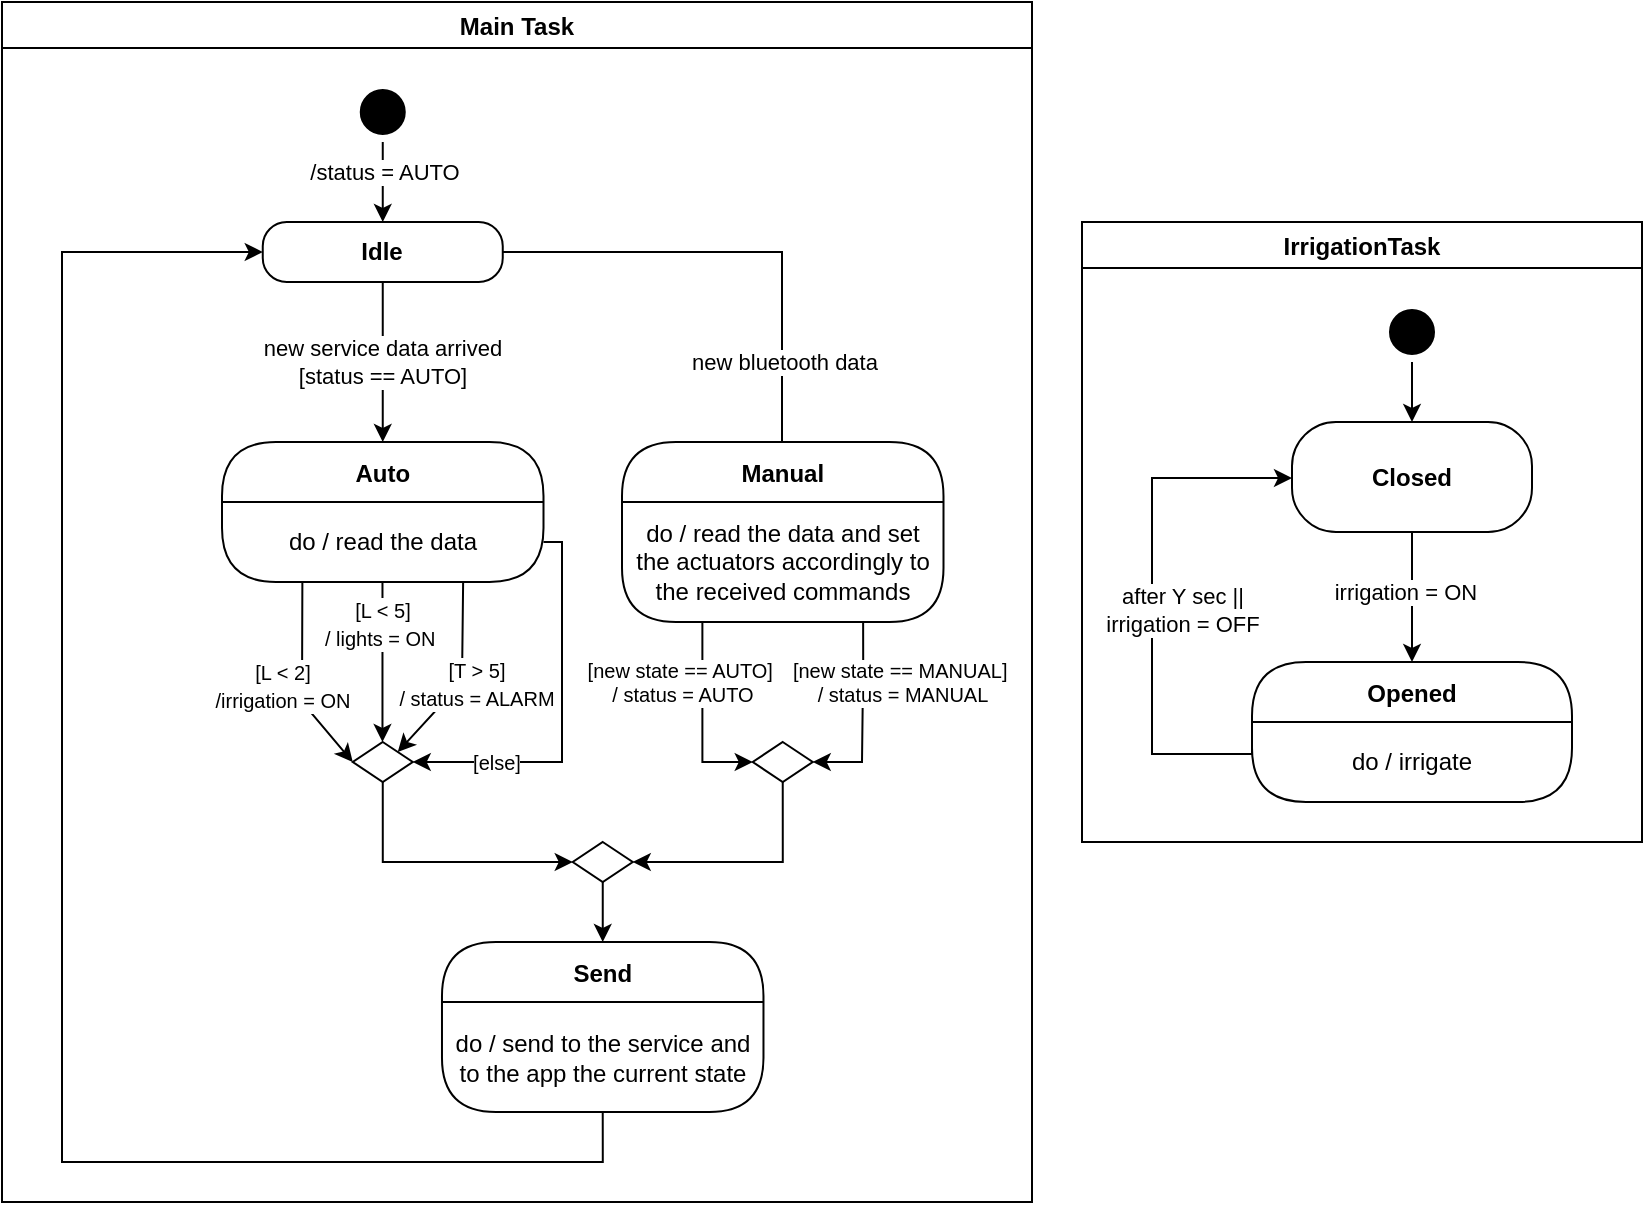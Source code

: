 <mxfile version="19.0.3" type="device" pages="3"><diagram name="overview" id="58cdce13-f638-feb5-8d6f-7d28b1aa9fa0"><mxGraphModel dx="1018" dy="687" grid="1" gridSize="10" guides="1" tooltips="1" connect="1" arrows="1" fold="1" page="1" pageScale="1" pageWidth="1100" pageHeight="850" background="none" math="0" shadow="0"><root><mxCell id="0"/><mxCell id="1" parent="0"/><mxCell id="rS2YGM4uDkxt2wn3iHMV-62" value="IrrigationTask" style="swimlane;strokeColor=#000000;" parent="1" vertex="1"><mxGeometry x="670" y="150" width="280" height="310" as="geometry"><mxRectangle x="675" y="55" width="130" height="23" as="alternateBounds"/></mxGeometry></mxCell><mxCell id="rS2YGM4uDkxt2wn3iHMV-254" value="" style="ellipse;html=1;shape=startState;fillColor=#000000;strokeColor=#000000;" parent="rS2YGM4uDkxt2wn3iHMV-62" vertex="1"><mxGeometry x="150" y="40" width="30" height="30" as="geometry"/></mxCell><mxCell id="rS2YGM4uDkxt2wn3iHMV-255" value="Opened" style="swimlane;fontStyle=1;align=center;verticalAlign=middle;childLayout=stackLayout;horizontal=1;startSize=30;horizontalStack=0;resizeParent=0;resizeLast=1;container=0;collapsible=0;rounded=1;arcSize=30;swimlaneFillColor=#FFFFFF;dropTarget=0;" parent="rS2YGM4uDkxt2wn3iHMV-62" vertex="1"><mxGeometry x="85" y="220" width="160" height="70" as="geometry"/></mxCell><mxCell id="rS2YGM4uDkxt2wn3iHMV-260" style="edgeStyle=orthogonalEdgeStyle;rounded=0;orthogonalLoop=1;jettySize=auto;html=1;exitX=0;exitY=0.25;exitDx=0;exitDy=0;entryX=0;entryY=0.5;entryDx=0;entryDy=0;fontColor=#000000;" parent="rS2YGM4uDkxt2wn3iHMV-62" source="rS2YGM4uDkxt2wn3iHMV-256" target="29bw1vhXrY92ZyAGiui7-1" edge="1"><mxGeometry relative="1" as="geometry"><mxPoint x="88.75" y="120" as="targetPoint"/><Array as="points"><mxPoint x="35" y="266"/><mxPoint x="35" y="128"/><mxPoint x="105" y="128"/></Array><mxPoint x="55" y="413.75" as="sourcePoint"/></mxGeometry></mxCell><mxCell id="Y_eZ2giOMkaZ1Eq21kal-66" value="after Y sec || &lt;br&gt;irrigation = OFF" style="edgeLabel;html=1;align=center;verticalAlign=middle;resizable=0;points=[];fontColor=#000000;" parent="rS2YGM4uDkxt2wn3iHMV-260" vertex="1" connectable="0"><mxGeometry x="-0.005" y="-2" relative="1" as="geometry"><mxPoint x="13" y="3" as="offset"/></mxGeometry></mxCell><mxCell id="rS2YGM4uDkxt2wn3iHMV-253" style="edgeStyle=orthogonalEdgeStyle;rounded=0;orthogonalLoop=1;jettySize=auto;html=1;exitX=0.5;exitY=1;exitDx=0;exitDy=0;entryX=0.5;entryY=0;entryDx=0;entryDy=0;" parent="rS2YGM4uDkxt2wn3iHMV-62" source="rS2YGM4uDkxt2wn3iHMV-254" target="29bw1vhXrY92ZyAGiui7-1" edge="1"><mxGeometry relative="1" as="geometry"><mxPoint x="183.75" y="90" as="targetPoint"/></mxGeometry></mxCell><mxCell id="rS2YGM4uDkxt2wn3iHMV-266" value="" style="edgeStyle=orthogonalEdgeStyle;rounded=0;orthogonalLoop=1;jettySize=auto;html=1;exitX=0.5;exitY=1;exitDx=0;exitDy=0;entryX=0.5;entryY=0;entryDx=0;entryDy=0;" parent="rS2YGM4uDkxt2wn3iHMV-62" source="29bw1vhXrY92ZyAGiui7-1" target="rS2YGM4uDkxt2wn3iHMV-255" edge="1"><mxGeometry relative="1" as="geometry"><mxPoint x="-491.25" y="185" as="targetPoint"/><mxPoint x="183.75" y="180" as="sourcePoint"/><mxPoint as="offset"/></mxGeometry></mxCell><mxCell id="kb-VooKLr83JlEBrIwd_-1" value="irrigation = ON&amp;nbsp;" style="edgeLabel;html=1;align=center;verticalAlign=middle;resizable=0;points=[];" parent="rS2YGM4uDkxt2wn3iHMV-266" vertex="1" connectable="0"><mxGeometry x="-0.086" y="-2" relative="1" as="geometry"><mxPoint as="offset"/></mxGeometry></mxCell><mxCell id="29bw1vhXrY92ZyAGiui7-1" value="Closed" style="rounded=1;whiteSpace=wrap;html=1;arcSize=40;fontStyle=1" parent="rS2YGM4uDkxt2wn3iHMV-62" vertex="1"><mxGeometry x="105" y="100" width="120" height="55" as="geometry"/></mxCell><mxCell id="rS2YGM4uDkxt2wn3iHMV-256" value="do / irrigate" style="text;html=1;align=center;verticalAlign=middle;spacingLeft=4;spacingRight=4;whiteSpace=wrap;overflow=hidden;rotatable=0;" parent="rS2YGM4uDkxt2wn3iHMV-62" vertex="1"><mxGeometry x="85" y="250" width="160" height="40" as="geometry"/></mxCell><mxCell id="rS2YGM4uDkxt2wn3iHMV-89" value="Main Task" style="swimlane;strokeColor=#000000;" parent="1" vertex="1"><mxGeometry x="130" y="40" width="515" height="600" as="geometry"><mxRectangle x="23" y="620" width="110" height="23" as="alternateBounds"/></mxGeometry></mxCell><mxCell id="rS2YGM4uDkxt2wn3iHMV-272" value="" style="ellipse;html=1;shape=startState;fillColor=#000000;strokeColor=#000000;" parent="rS2YGM4uDkxt2wn3iHMV-89" vertex="1"><mxGeometry x="175.38" y="40.0" width="30" height="30" as="geometry"/></mxCell><mxCell id="Y_eZ2giOMkaZ1Eq21kal-21" value="new service data arrived&lt;br&gt;[status == AUTO]" style="edgeStyle=orthogonalEdgeStyle;orthogonalLoop=1;jettySize=auto;html=1;exitX=0.5;exitY=1;exitDx=0;exitDy=0;entryX=0.5;entryY=0;entryDx=0;entryDy=0;fontColor=#000000;rounded=0;" parent="rS2YGM4uDkxt2wn3iHMV-89" source="rS2YGM4uDkxt2wn3iHMV-275" target="29bw1vhXrY92ZyAGiui7-3" edge="1"><mxGeometry relative="1" as="geometry"><mxPoint x="190.38" y="199.98" as="targetPoint"/></mxGeometry></mxCell><mxCell id="Y_eZ2giOMkaZ1Eq21kal-55" style="edgeStyle=orthogonalEdgeStyle;rounded=0;orthogonalLoop=1;jettySize=auto;html=1;exitX=1;exitY=0.5;exitDx=0;exitDy=0;entryX=0.5;entryY=0;entryDx=0;entryDy=0;fontColor=#000000;startArrow=none;startFill=0;" parent="rS2YGM4uDkxt2wn3iHMV-89" source="rS2YGM4uDkxt2wn3iHMV-275" target="Y_eZ2giOMkaZ1Eq21kal-52" edge="1"><mxGeometry relative="1" as="geometry"><Array as="points"><mxPoint x="390" y="125"/><mxPoint x="390" y="250"/></Array></mxGeometry></mxCell><mxCell id="bzwIUcVDBhVXiLa96ViZ-5" value="&lt;font style=&quot;font-size: 11px;&quot;&gt;new bluetooth data&lt;/font&gt;" style="edgeLabel;html=1;align=center;verticalAlign=middle;resizable=0;points=[];fontSize=10;fontColor=#000000;" parent="Y_eZ2giOMkaZ1Eq21kal-55" vertex="1" connectable="0"><mxGeometry x="-0.152" y="1" relative="1" as="geometry"><mxPoint x="15" y="56" as="offset"/></mxGeometry></mxCell><mxCell id="rS2YGM4uDkxt2wn3iHMV-275" value="Idle" style="rounded=1;whiteSpace=wrap;html=1;arcSize=40;fontStyle=1" parent="rS2YGM4uDkxt2wn3iHMV-89" vertex="1"><mxGeometry x="130.38" y="110" width="120" height="30" as="geometry"/></mxCell><mxCell id="rS2YGM4uDkxt2wn3iHMV-270" style="edgeStyle=orthogonalEdgeStyle;rounded=0;orthogonalLoop=1;jettySize=auto;html=1;exitX=0.5;exitY=1;exitDx=0;exitDy=0;entryX=0.5;entryY=0;entryDx=0;entryDy=0;fontColor=#FF0000;" parent="rS2YGM4uDkxt2wn3iHMV-89" source="rS2YGM4uDkxt2wn3iHMV-272" target="rS2YGM4uDkxt2wn3iHMV-275" edge="1"><mxGeometry relative="1" as="geometry"><mxPoint x="-9.12" y="106.56" as="sourcePoint"/></mxGeometry></mxCell><mxCell id="Y_eZ2giOMkaZ1Eq21kal-45" value="/status = AUTO" style="edgeLabel;html=1;align=center;verticalAlign=middle;resizable=0;points=[];fontColor=#000000;" parent="rS2YGM4uDkxt2wn3iHMV-270" vertex="1" connectable="0"><mxGeometry x="-0.251" relative="1" as="geometry"><mxPoint as="offset"/></mxGeometry></mxCell><mxCell id="Y_eZ2giOMkaZ1Eq21kal-52" value="Manual" style="swimlane;fontStyle=1;align=center;verticalAlign=middle;childLayout=stackLayout;horizontal=1;startSize=30;horizontalStack=0;resizeParent=0;resizeLast=1;container=0;collapsible=0;rounded=1;arcSize=30;swimlaneFillColor=#FFFFFF;dropTarget=0;" parent="rS2YGM4uDkxt2wn3iHMV-89" vertex="1"><mxGeometry x="310" y="220" width="160.75" height="90" as="geometry"/></mxCell><mxCell id="Y_eZ2giOMkaZ1Eq21kal-53" value="do / read the data and set the actuators accordingly to the received commands" style="text;html=1;align=center;verticalAlign=middle;spacingLeft=4;spacingRight=4;whiteSpace=wrap;overflow=hidden;rotatable=0;" parent="Y_eZ2giOMkaZ1Eq21kal-52" vertex="1"><mxGeometry y="30" width="160.75" height="60" as="geometry"/></mxCell><mxCell id="29bw1vhXrY92ZyAGiui7-3" value="Auto" style="swimlane;fontStyle=1;align=center;verticalAlign=middle;childLayout=stackLayout;horizontal=1;startSize=30;horizontalStack=0;resizeParent=0;resizeLast=1;container=0;collapsible=0;rounded=1;arcSize=30;swimlaneFillColor=#FFFFFF;dropTarget=0;" parent="rS2YGM4uDkxt2wn3iHMV-89" vertex="1"><mxGeometry x="110" y="220" width="160.75" height="70" as="geometry"/></mxCell><mxCell id="29bw1vhXrY92ZyAGiui7-4" value="do / read the data" style="text;html=1;align=center;verticalAlign=middle;spacingLeft=4;spacingRight=4;whiteSpace=wrap;overflow=hidden;rotatable=0;" parent="29bw1vhXrY92ZyAGiui7-3" vertex="1"><mxGeometry y="30" width="160.75" height="40" as="geometry"/></mxCell><mxCell id="bzwIUcVDBhVXiLa96ViZ-11" style="edgeStyle=orthogonalEdgeStyle;curved=1;orthogonalLoop=1;jettySize=auto;html=1;exitX=0.5;exitY=1;exitDx=0;exitDy=0;entryX=0.5;entryY=0;entryDx=0;entryDy=0;fontSize=10;fontColor=#000000;" parent="rS2YGM4uDkxt2wn3iHMV-89" source="bzwIUcVDBhVXiLa96ViZ-10" target="bzwIUcVDBhVXiLa96ViZ-6" edge="1"><mxGeometry relative="1" as="geometry"/></mxCell><mxCell id="bzwIUcVDBhVXiLa96ViZ-10" value="" style="shape=rhombus;perimeter=rhombusPerimeter;whiteSpace=wrap;html=1;align=center;fontSize=10;fontColor=#000000;" parent="rS2YGM4uDkxt2wn3iHMV-89" vertex="1"><mxGeometry x="285.37" y="420" width="30" height="20" as="geometry"/></mxCell><mxCell id="bzwIUcVDBhVXiLa96ViZ-14" style="edgeStyle=orthogonalEdgeStyle;rounded=0;orthogonalLoop=1;jettySize=auto;html=1;exitX=0.5;exitY=1;exitDx=0;exitDy=0;entryX=0;entryY=0.5;entryDx=0;entryDy=0;fontSize=10;fontColor=#000000;" parent="rS2YGM4uDkxt2wn3iHMV-89" source="bzwIUcVDBhVXiLa96ViZ-7" target="rS2YGM4uDkxt2wn3iHMV-275" edge="1"><mxGeometry relative="1" as="geometry"><Array as="points"><mxPoint x="300" y="580"/><mxPoint x="30" y="580"/><mxPoint x="30" y="125"/></Array></mxGeometry></mxCell><mxCell id="KBa-48WUXiNMe8c-EEsV-2" value="" style="endArrow=classic;html=1;rounded=0;fontSize=11;exitX=0.75;exitY=1;exitDx=0;exitDy=0;entryX=1;entryY=0;entryDx=0;entryDy=0;" parent="rS2YGM4uDkxt2wn3iHMV-89" source="29bw1vhXrY92ZyAGiui7-4" target="KBa-48WUXiNMe8c-EEsV-12" edge="1"><mxGeometry width="50" height="50" relative="1" as="geometry"><mxPoint x="310" y="330" as="sourcePoint"/><mxPoint x="360" y="280" as="targetPoint"/><Array as="points"><mxPoint x="230" y="340"/></Array></mxGeometry></mxCell><mxCell id="KBa-48WUXiNMe8c-EEsV-3" value="&lt;font style=&quot;font-size: 10px;&quot;&gt;[T &amp;gt; 5] &lt;br&gt;/ status = ALARM&lt;/font&gt;" style="edgeLabel;html=1;align=center;verticalAlign=middle;resizable=0;points=[];fontSize=11;" parent="KBa-48WUXiNMe8c-EEsV-2" vertex="1" connectable="0"><mxGeometry x="-0.681" y="-3" relative="1" as="geometry"><mxPoint x="9" y="35" as="offset"/></mxGeometry></mxCell><mxCell id="KBa-48WUXiNMe8c-EEsV-19" style="edgeStyle=orthogonalEdgeStyle;rounded=0;orthogonalLoop=1;jettySize=auto;html=1;exitX=0.5;exitY=1;exitDx=0;exitDy=0;entryX=0;entryY=0.5;entryDx=0;entryDy=0;fontSize=11;" parent="rS2YGM4uDkxt2wn3iHMV-89" source="KBa-48WUXiNMe8c-EEsV-12" target="bzwIUcVDBhVXiLa96ViZ-10" edge="1"><mxGeometry relative="1" as="geometry"/></mxCell><mxCell id="KBa-48WUXiNMe8c-EEsV-12" value="" style="shape=rhombus;perimeter=rhombusPerimeter;whiteSpace=wrap;html=1;align=center;fontSize=10;fontColor=#000000;" parent="rS2YGM4uDkxt2wn3iHMV-89" vertex="1"><mxGeometry x="175.38" y="370" width="30" height="20" as="geometry"/></mxCell><mxCell id="bzwIUcVDBhVXiLa96ViZ-6" value="Send" style="swimlane;fontStyle=1;align=center;verticalAlign=middle;childLayout=stackLayout;horizontal=1;startSize=30;horizontalStack=0;resizeParent=0;resizeLast=1;container=0;collapsible=0;rounded=1;arcSize=30;swimlaneFillColor=#FFFFFF;dropTarget=0;" parent="rS2YGM4uDkxt2wn3iHMV-89" vertex="1"><mxGeometry x="219.99" y="470" width="160.75" height="85" as="geometry"/></mxCell><mxCell id="bzwIUcVDBhVXiLa96ViZ-7" value="do / send to the service and to the app the current state" style="text;html=1;align=center;verticalAlign=middle;spacingLeft=4;spacingRight=4;whiteSpace=wrap;overflow=hidden;rotatable=0;" parent="bzwIUcVDBhVXiLa96ViZ-6" vertex="1"><mxGeometry y="30" width="160.75" height="55" as="geometry"/></mxCell><mxCell id="KBa-48WUXiNMe8c-EEsV-5" style="edgeStyle=orthogonalEdgeStyle;rounded=0;orthogonalLoop=1;jettySize=auto;html=1;exitX=0.5;exitY=1;exitDx=0;exitDy=0;entryX=0.5;entryY=0;entryDx=0;entryDy=0;fontSize=11;" parent="rS2YGM4uDkxt2wn3iHMV-89" edge="1"><mxGeometry relative="1" as="geometry"><mxPoint x="190.235" y="290" as="sourcePoint"/><mxPoint x="190.24" y="370" as="targetPoint"/></mxGeometry></mxCell><mxCell id="KBa-48WUXiNMe8c-EEsV-7" value="&lt;font style=&quot;font-size: 10px;&quot;&gt;[L &amp;lt; 5] &lt;br&gt;/ lights = ON&amp;nbsp;&lt;/font&gt;" style="edgeLabel;html=1;align=center;verticalAlign=middle;resizable=0;points=[];fontSize=11;" parent="KBa-48WUXiNMe8c-EEsV-5" vertex="1" connectable="0"><mxGeometry x="-0.254" relative="1" as="geometry"><mxPoint y="-9" as="offset"/></mxGeometry></mxCell><mxCell id="KBa-48WUXiNMe8c-EEsV-17" style="edgeStyle=orthogonalEdgeStyle;rounded=0;orthogonalLoop=1;jettySize=auto;html=1;exitX=1;exitY=0.5;exitDx=0;exitDy=0;entryX=1;entryY=0.5;entryDx=0;entryDy=0;fontSize=11;" parent="rS2YGM4uDkxt2wn3iHMV-89" source="29bw1vhXrY92ZyAGiui7-4" target="KBa-48WUXiNMe8c-EEsV-12" edge="1"><mxGeometry relative="1" as="geometry"><Array as="points"><mxPoint x="280" y="270"/><mxPoint x="280" y="380"/></Array></mxGeometry></mxCell><mxCell id="KBa-48WUXiNMe8c-EEsV-18" value="&lt;font style=&quot;font-size: 10px;&quot;&gt;[else]&lt;/font&gt;" style="edgeLabel;html=1;align=center;verticalAlign=middle;resizable=0;points=[];fontSize=11;" parent="KBa-48WUXiNMe8c-EEsV-17" vertex="1" connectable="0"><mxGeometry x="0.573" relative="1" as="geometry"><mxPoint as="offset"/></mxGeometry></mxCell><mxCell id="KBa-48WUXiNMe8c-EEsV-22" value="" style="endArrow=classic;html=1;rounded=0;fontSize=11;exitX=0.25;exitY=1;exitDx=0;exitDy=0;entryX=0;entryY=0.5;entryDx=0;entryDy=0;" parent="rS2YGM4uDkxt2wn3iHMV-89" source="29bw1vhXrY92ZyAGiui7-4" target="KBa-48WUXiNMe8c-EEsV-12" edge="1"><mxGeometry width="50" height="50" relative="1" as="geometry"><mxPoint x="92.683" y="320.0" as="sourcePoint"/><mxPoint x="60" y="405" as="targetPoint"/><Array as="points"><mxPoint x="150" y="350"/></Array></mxGeometry></mxCell><mxCell id="KBa-48WUXiNMe8c-EEsV-24" value="&lt;font style=&quot;font-size: 10px;&quot;&gt;[L &amp;lt; 2]&lt;br&gt;/irrigation = ON&lt;/font&gt;" style="edgeLabel;html=1;align=center;verticalAlign=middle;resizable=0;points=[];fontSize=11;" parent="KBa-48WUXiNMe8c-EEsV-22" vertex="1" connectable="0"><mxGeometry x="0.414" y="-1" relative="1" as="geometry"><mxPoint x="-16" y="-17" as="offset"/></mxGeometry></mxCell><mxCell id="KBa-48WUXiNMe8c-EEsV-27" style="edgeStyle=orthogonalEdgeStyle;rounded=0;orthogonalLoop=1;jettySize=auto;html=1;exitX=0.5;exitY=1;exitDx=0;exitDy=0;entryX=1;entryY=0.5;entryDx=0;entryDy=0;fontSize=10;" parent="rS2YGM4uDkxt2wn3iHMV-89" source="KBa-48WUXiNMe8c-EEsV-25" target="bzwIUcVDBhVXiLa96ViZ-10" edge="1"><mxGeometry relative="1" as="geometry"/></mxCell><mxCell id="KBa-48WUXiNMe8c-EEsV-25" value="" style="shape=rhombus;perimeter=rhombusPerimeter;whiteSpace=wrap;html=1;align=center;fontSize=10;fontColor=#000000;" parent="rS2YGM4uDkxt2wn3iHMV-89" vertex="1"><mxGeometry x="375.37" y="370" width="30" height="20" as="geometry"/></mxCell><mxCell id="KBa-48WUXiNMe8c-EEsV-26" value="[new state == AUTO]&amp;nbsp;&lt;br&gt;/ status = AUTO" style="edgeStyle=orthogonalEdgeStyle;rounded=0;orthogonalLoop=1;jettySize=auto;html=1;exitX=0.25;exitY=1;exitDx=0;exitDy=0;entryX=0;entryY=0.5;entryDx=0;entryDy=0;fontSize=10;" parent="rS2YGM4uDkxt2wn3iHMV-89" source="Y_eZ2giOMkaZ1Eq21kal-53" target="KBa-48WUXiNMe8c-EEsV-25" edge="1"><mxGeometry x="-0.369" y="-10" relative="1" as="geometry"><mxPoint as="offset"/></mxGeometry></mxCell><mxCell id="KBa-48WUXiNMe8c-EEsV-28" style="edgeStyle=orthogonalEdgeStyle;rounded=0;orthogonalLoop=1;jettySize=auto;html=1;exitX=0.75;exitY=1;exitDx=0;exitDy=0;entryX=1;entryY=0.5;entryDx=0;entryDy=0;fontSize=10;" parent="rS2YGM4uDkxt2wn3iHMV-89" source="Y_eZ2giOMkaZ1Eq21kal-53" target="KBa-48WUXiNMe8c-EEsV-25" edge="1"><mxGeometry relative="1" as="geometry"><Array as="points"><mxPoint x="431" y="330"/><mxPoint x="430" y="330"/><mxPoint x="430" y="380"/></Array></mxGeometry></mxCell><mxCell id="KBa-48WUXiNMe8c-EEsV-30" value="[new state == MANUAL]&amp;nbsp;&lt;br&gt;/ status = MANUAL" style="edgeLabel;html=1;align=center;verticalAlign=middle;resizable=0;points=[];fontSize=10;" parent="KBa-48WUXiNMe8c-EEsV-28" vertex="1" connectable="0"><mxGeometry x="-0.227" y="-1" relative="1" as="geometry"><mxPoint x="21" y="-7" as="offset"/></mxGeometry></mxCell></root></mxGraphModel></diagram><diagram id="_HMK3fREi_6dcTyxwgOj" name="Page-2"><mxGraphModel dx="1018" dy="687" grid="1" gridSize="10" guides="1" tooltips="1" connect="1" arrows="1" fold="1" page="1" pageScale="1" pageWidth="1169" pageHeight="827" math="0" shadow="0"><root><mxCell id="0"/><mxCell id="1" parent="0"/><mxCell id="Z0fQdFA5YHqAFHpLnJUl-1" value="Main Task" style="swimlane;strokeColor=#000000;" vertex="1" parent="1"><mxGeometry x="130" y="40" width="515" height="600" as="geometry"><mxRectangle x="23" y="620" width="110" height="23" as="alternateBounds"/></mxGeometry></mxCell><mxCell id="Z0fQdFA5YHqAFHpLnJUl-2" value="" style="ellipse;html=1;shape=startState;fillColor=#000000;strokeColor=#000000;" vertex="1" parent="Z0fQdFA5YHqAFHpLnJUl-1"><mxGeometry x="175.38" y="40.0" width="30" height="30" as="geometry"/></mxCell><mxCell id="Z0fQdFA5YHqAFHpLnJUl-3" value="new service data arrived&lt;br&gt;[status == AUTO]" style="edgeStyle=orthogonalEdgeStyle;orthogonalLoop=1;jettySize=auto;html=1;exitX=0.5;exitY=1;exitDx=0;exitDy=0;entryX=0.5;entryY=0;entryDx=0;entryDy=0;fontColor=#000000;rounded=0;" edge="1" parent="Z0fQdFA5YHqAFHpLnJUl-1" source="Z0fQdFA5YHqAFHpLnJUl-6" target="Z0fQdFA5YHqAFHpLnJUl-11"><mxGeometry relative="1" as="geometry"><mxPoint x="190.38" y="199.98" as="targetPoint"/></mxGeometry></mxCell><mxCell id="Z0fQdFA5YHqAFHpLnJUl-4" style="edgeStyle=orthogonalEdgeStyle;rounded=0;orthogonalLoop=1;jettySize=auto;html=1;exitX=1;exitY=0.5;exitDx=0;exitDy=0;entryX=0.5;entryY=0;entryDx=0;entryDy=0;fontColor=#000000;startArrow=none;startFill=0;" edge="1" parent="Z0fQdFA5YHqAFHpLnJUl-1" source="Z0fQdFA5YHqAFHpLnJUl-6" target="Z0fQdFA5YHqAFHpLnJUl-9"><mxGeometry relative="1" as="geometry"><Array as="points"><mxPoint x="390" y="125"/><mxPoint x="390" y="250"/></Array></mxGeometry></mxCell><mxCell id="Z0fQdFA5YHqAFHpLnJUl-5" value="&lt;font style=&quot;font-size: 11px;&quot;&gt;new bluetooth data&lt;/font&gt;" style="edgeLabel;html=1;align=center;verticalAlign=middle;resizable=0;points=[];fontSize=10;fontColor=#000000;" vertex="1" connectable="0" parent="Z0fQdFA5YHqAFHpLnJUl-4"><mxGeometry x="-0.152" y="1" relative="1" as="geometry"><mxPoint x="15" y="56" as="offset"/></mxGeometry></mxCell><mxCell id="Z0fQdFA5YHqAFHpLnJUl-6" value="Idle" style="rounded=1;whiteSpace=wrap;html=1;arcSize=40;fontStyle=1" vertex="1" parent="Z0fQdFA5YHqAFHpLnJUl-1"><mxGeometry x="130.38" y="110" width="120" height="30" as="geometry"/></mxCell><mxCell id="Z0fQdFA5YHqAFHpLnJUl-7" style="edgeStyle=orthogonalEdgeStyle;rounded=0;orthogonalLoop=1;jettySize=auto;html=1;exitX=0.5;exitY=1;exitDx=0;exitDy=0;entryX=0.5;entryY=0;entryDx=0;entryDy=0;fontColor=#FF0000;" edge="1" parent="Z0fQdFA5YHqAFHpLnJUl-1" source="Z0fQdFA5YHqAFHpLnJUl-2" target="Z0fQdFA5YHqAFHpLnJUl-6"><mxGeometry relative="1" as="geometry"><mxPoint x="-9.12" y="106.56" as="sourcePoint"/></mxGeometry></mxCell><mxCell id="Z0fQdFA5YHqAFHpLnJUl-8" value="/status = AUTO" style="edgeLabel;html=1;align=center;verticalAlign=middle;resizable=0;points=[];fontColor=#000000;" vertex="1" connectable="0" parent="Z0fQdFA5YHqAFHpLnJUl-7"><mxGeometry x="-0.251" relative="1" as="geometry"><mxPoint as="offset"/></mxGeometry></mxCell><mxCell id="Z0fQdFA5YHqAFHpLnJUl-9" value="Manual" style="swimlane;fontStyle=1;align=center;verticalAlign=middle;childLayout=stackLayout;horizontal=1;startSize=30;horizontalStack=0;resizeParent=0;resizeLast=1;container=0;collapsible=0;rounded=1;arcSize=30;swimlaneFillColor=#FFFFFF;dropTarget=0;" vertex="1" parent="Z0fQdFA5YHqAFHpLnJUl-1"><mxGeometry x="310" y="220" width="160.75" height="90" as="geometry"/></mxCell><mxCell id="Z0fQdFA5YHqAFHpLnJUl-10" value="do / read the data and set the actuators accordingly to the received commands" style="text;html=1;align=center;verticalAlign=middle;spacingLeft=4;spacingRight=4;whiteSpace=wrap;overflow=hidden;rotatable=0;" vertex="1" parent="Z0fQdFA5YHqAFHpLnJUl-9"><mxGeometry y="30" width="160.75" height="60" as="geometry"/></mxCell><mxCell id="Z0fQdFA5YHqAFHpLnJUl-11" value="Auto" style="swimlane;fontStyle=1;align=center;verticalAlign=middle;childLayout=stackLayout;horizontal=1;startSize=30;horizontalStack=0;resizeParent=0;resizeLast=1;container=0;collapsible=0;rounded=1;arcSize=30;swimlaneFillColor=#FFFFFF;dropTarget=0;" vertex="1" parent="Z0fQdFA5YHqAFHpLnJUl-1"><mxGeometry x="110" y="220" width="160.75" height="70" as="geometry"/></mxCell><mxCell id="Z0fQdFA5YHqAFHpLnJUl-12" value="do / read the data" style="text;html=1;align=center;verticalAlign=middle;spacingLeft=4;spacingRight=4;whiteSpace=wrap;overflow=hidden;rotatable=0;" vertex="1" parent="Z0fQdFA5YHqAFHpLnJUl-11"><mxGeometry y="30" width="160.75" height="40" as="geometry"/></mxCell><mxCell id="Z0fQdFA5YHqAFHpLnJUl-13" style="edgeStyle=orthogonalEdgeStyle;curved=1;orthogonalLoop=1;jettySize=auto;html=1;exitX=0.5;exitY=1;exitDx=0;exitDy=0;entryX=0.5;entryY=0;entryDx=0;entryDy=0;fontSize=10;fontColor=#000000;" edge="1" parent="Z0fQdFA5YHqAFHpLnJUl-1" source="Z0fQdFA5YHqAFHpLnJUl-14" target="Z0fQdFA5YHqAFHpLnJUl-20"><mxGeometry relative="1" as="geometry"/></mxCell><mxCell id="Z0fQdFA5YHqAFHpLnJUl-14" value="" style="shape=rhombus;perimeter=rhombusPerimeter;whiteSpace=wrap;html=1;align=center;fontSize=10;fontColor=#000000;" vertex="1" parent="Z0fQdFA5YHqAFHpLnJUl-1"><mxGeometry x="285.37" y="420" width="30" height="20" as="geometry"/></mxCell><mxCell id="Z0fQdFA5YHqAFHpLnJUl-15" style="edgeStyle=orthogonalEdgeStyle;rounded=0;orthogonalLoop=1;jettySize=auto;html=1;exitX=0.5;exitY=1;exitDx=0;exitDy=0;entryX=0;entryY=0.5;entryDx=0;entryDy=0;fontSize=10;fontColor=#000000;" edge="1" parent="Z0fQdFA5YHqAFHpLnJUl-1" source="Z0fQdFA5YHqAFHpLnJUl-21" target="Z0fQdFA5YHqAFHpLnJUl-6"><mxGeometry relative="1" as="geometry"><Array as="points"><mxPoint x="300" y="580"/><mxPoint x="30" y="580"/><mxPoint x="30" y="125"/></Array></mxGeometry></mxCell><mxCell id="Z0fQdFA5YHqAFHpLnJUl-16" value="" style="endArrow=classic;html=1;rounded=0;fontSize=11;exitX=0.75;exitY=1;exitDx=0;exitDy=0;entryX=1;entryY=0;entryDx=0;entryDy=0;" edge="1" parent="Z0fQdFA5YHqAFHpLnJUl-1" source="Z0fQdFA5YHqAFHpLnJUl-12" target="Z0fQdFA5YHqAFHpLnJUl-19"><mxGeometry width="50" height="50" relative="1" as="geometry"><mxPoint x="310" y="330" as="sourcePoint"/><mxPoint x="360" y="280" as="targetPoint"/><Array as="points"><mxPoint x="230" y="340"/></Array></mxGeometry></mxCell><mxCell id="Z0fQdFA5YHqAFHpLnJUl-17" value="&lt;font style=&quot;font-size: 10px;&quot;&gt;[T &amp;gt; 5] &lt;br&gt;/ status = ALARM&lt;/font&gt;" style="edgeLabel;html=1;align=center;verticalAlign=middle;resizable=0;points=[];fontSize=11;" vertex="1" connectable="0" parent="Z0fQdFA5YHqAFHpLnJUl-16"><mxGeometry x="-0.681" y="-3" relative="1" as="geometry"><mxPoint x="9" y="35" as="offset"/></mxGeometry></mxCell><mxCell id="Z0fQdFA5YHqAFHpLnJUl-18" style="edgeStyle=orthogonalEdgeStyle;rounded=0;orthogonalLoop=1;jettySize=auto;html=1;exitX=0.5;exitY=1;exitDx=0;exitDy=0;entryX=0;entryY=0.5;entryDx=0;entryDy=0;fontSize=11;" edge="1" parent="Z0fQdFA5YHqAFHpLnJUl-1" source="Z0fQdFA5YHqAFHpLnJUl-19" target="Z0fQdFA5YHqAFHpLnJUl-14"><mxGeometry relative="1" as="geometry"/></mxCell><mxCell id="Z0fQdFA5YHqAFHpLnJUl-19" value="" style="shape=rhombus;perimeter=rhombusPerimeter;whiteSpace=wrap;html=1;align=center;fontSize=10;fontColor=#000000;" vertex="1" parent="Z0fQdFA5YHqAFHpLnJUl-1"><mxGeometry x="175.38" y="370" width="30" height="20" as="geometry"/></mxCell><mxCell id="Z0fQdFA5YHqAFHpLnJUl-20" value="Send" style="swimlane;fontStyle=1;align=center;verticalAlign=middle;childLayout=stackLayout;horizontal=1;startSize=30;horizontalStack=0;resizeParent=0;resizeLast=1;container=0;collapsible=0;rounded=1;arcSize=30;swimlaneFillColor=#FFFFFF;dropTarget=0;" vertex="1" parent="Z0fQdFA5YHqAFHpLnJUl-1"><mxGeometry x="219.99" y="470" width="160.75" height="85" as="geometry"/></mxCell><mxCell id="Z0fQdFA5YHqAFHpLnJUl-21" value="do / send to the service and to the app the current state" style="text;html=1;align=center;verticalAlign=middle;spacingLeft=4;spacingRight=4;whiteSpace=wrap;overflow=hidden;rotatable=0;" vertex="1" parent="Z0fQdFA5YHqAFHpLnJUl-20"><mxGeometry y="30" width="160.75" height="55" as="geometry"/></mxCell><mxCell id="Z0fQdFA5YHqAFHpLnJUl-22" style="edgeStyle=orthogonalEdgeStyle;rounded=0;orthogonalLoop=1;jettySize=auto;html=1;exitX=0.5;exitY=1;exitDx=0;exitDy=0;entryX=0.5;entryY=0;entryDx=0;entryDy=0;fontSize=11;" edge="1" parent="Z0fQdFA5YHqAFHpLnJUl-1"><mxGeometry relative="1" as="geometry"><mxPoint x="190.235" y="290" as="sourcePoint"/><mxPoint x="190.24" y="370" as="targetPoint"/></mxGeometry></mxCell><mxCell id="Z0fQdFA5YHqAFHpLnJUl-23" value="&lt;font style=&quot;font-size: 10px;&quot;&gt;[L &amp;lt; 5] &lt;br&gt;/ lights = ON&amp;nbsp;&lt;/font&gt;" style="edgeLabel;html=1;align=center;verticalAlign=middle;resizable=0;points=[];fontSize=11;" vertex="1" connectable="0" parent="Z0fQdFA5YHqAFHpLnJUl-22"><mxGeometry x="-0.254" relative="1" as="geometry"><mxPoint y="-9" as="offset"/></mxGeometry></mxCell><mxCell id="Z0fQdFA5YHqAFHpLnJUl-24" style="edgeStyle=orthogonalEdgeStyle;rounded=0;orthogonalLoop=1;jettySize=auto;html=1;exitX=1;exitY=0.5;exitDx=0;exitDy=0;entryX=1;entryY=0.5;entryDx=0;entryDy=0;fontSize=11;" edge="1" parent="Z0fQdFA5YHqAFHpLnJUl-1" source="Z0fQdFA5YHqAFHpLnJUl-12" target="Z0fQdFA5YHqAFHpLnJUl-19"><mxGeometry relative="1" as="geometry"><Array as="points"><mxPoint x="280" y="270"/><mxPoint x="280" y="380"/></Array></mxGeometry></mxCell><mxCell id="Z0fQdFA5YHqAFHpLnJUl-25" value="&lt;font style=&quot;font-size: 10px;&quot;&gt;[else]&lt;/font&gt;" style="edgeLabel;html=1;align=center;verticalAlign=middle;resizable=0;points=[];fontSize=11;" vertex="1" connectable="0" parent="Z0fQdFA5YHqAFHpLnJUl-24"><mxGeometry x="0.573" relative="1" as="geometry"><mxPoint as="offset"/></mxGeometry></mxCell><mxCell id="Z0fQdFA5YHqAFHpLnJUl-26" value="" style="endArrow=classic;html=1;rounded=0;fontSize=11;exitX=0.25;exitY=1;exitDx=0;exitDy=0;entryX=0;entryY=0.5;entryDx=0;entryDy=0;" edge="1" parent="Z0fQdFA5YHqAFHpLnJUl-1" source="Z0fQdFA5YHqAFHpLnJUl-12" target="Z0fQdFA5YHqAFHpLnJUl-19"><mxGeometry width="50" height="50" relative="1" as="geometry"><mxPoint x="92.683" y="320.0" as="sourcePoint"/><mxPoint x="60" y="405" as="targetPoint"/><Array as="points"><mxPoint x="150" y="350"/></Array></mxGeometry></mxCell><mxCell id="Z0fQdFA5YHqAFHpLnJUl-27" value="&lt;font style=&quot;font-size: 10px;&quot;&gt;[L &amp;lt; 2]&lt;br&gt;/irrigation = ON&lt;/font&gt;" style="edgeLabel;html=1;align=center;verticalAlign=middle;resizable=0;points=[];fontSize=11;" vertex="1" connectable="0" parent="Z0fQdFA5YHqAFHpLnJUl-26"><mxGeometry x="0.414" y="-1" relative="1" as="geometry"><mxPoint x="-16" y="-17" as="offset"/></mxGeometry></mxCell><mxCell id="Z0fQdFA5YHqAFHpLnJUl-28" style="edgeStyle=orthogonalEdgeStyle;rounded=0;orthogonalLoop=1;jettySize=auto;html=1;exitX=0.5;exitY=1;exitDx=0;exitDy=0;entryX=1;entryY=0.5;entryDx=0;entryDy=0;fontSize=10;" edge="1" parent="Z0fQdFA5YHqAFHpLnJUl-1" source="Z0fQdFA5YHqAFHpLnJUl-29" target="Z0fQdFA5YHqAFHpLnJUl-14"><mxGeometry relative="1" as="geometry"/></mxCell><mxCell id="Z0fQdFA5YHqAFHpLnJUl-29" value="" style="shape=rhombus;perimeter=rhombusPerimeter;whiteSpace=wrap;html=1;align=center;fontSize=10;fontColor=#000000;" vertex="1" parent="Z0fQdFA5YHqAFHpLnJUl-1"><mxGeometry x="375.37" y="370" width="30" height="20" as="geometry"/></mxCell><mxCell id="Z0fQdFA5YHqAFHpLnJUl-30" value="[new state == AUTO]&amp;nbsp;&lt;br&gt;/ status = AUTO" style="edgeStyle=orthogonalEdgeStyle;rounded=0;orthogonalLoop=1;jettySize=auto;html=1;exitX=0.25;exitY=1;exitDx=0;exitDy=0;entryX=0;entryY=0.5;entryDx=0;entryDy=0;fontSize=10;" edge="1" parent="Z0fQdFA5YHqAFHpLnJUl-1" source="Z0fQdFA5YHqAFHpLnJUl-10" target="Z0fQdFA5YHqAFHpLnJUl-29"><mxGeometry x="-0.369" y="-10" relative="1" as="geometry"><mxPoint as="offset"/></mxGeometry></mxCell><mxCell id="Z0fQdFA5YHqAFHpLnJUl-31" style="edgeStyle=orthogonalEdgeStyle;rounded=0;orthogonalLoop=1;jettySize=auto;html=1;exitX=0.75;exitY=1;exitDx=0;exitDy=0;entryX=1;entryY=0.5;entryDx=0;entryDy=0;fontSize=10;" edge="1" parent="Z0fQdFA5YHqAFHpLnJUl-1" source="Z0fQdFA5YHqAFHpLnJUl-10" target="Z0fQdFA5YHqAFHpLnJUl-29"><mxGeometry relative="1" as="geometry"><Array as="points"><mxPoint x="431" y="330"/><mxPoint x="430" y="330"/><mxPoint x="430" y="380"/></Array></mxGeometry></mxCell><mxCell id="Z0fQdFA5YHqAFHpLnJUl-32" value="[new state == MANUAL]&amp;nbsp;&lt;br&gt;/ status = MANUAL" style="edgeLabel;html=1;align=center;verticalAlign=middle;resizable=0;points=[];fontSize=10;" vertex="1" connectable="0" parent="Z0fQdFA5YHqAFHpLnJUl-31"><mxGeometry x="-0.227" y="-1" relative="1" as="geometry"><mxPoint x="21" y="-7" as="offset"/></mxGeometry></mxCell></root></mxGraphModel></diagram><diagram id="RV-J-VQ8gykrUNBKCQFC" name="Page-3"><mxGraphModel dx="509" dy="344" grid="1" gridSize="10" guides="1" tooltips="1" connect="1" arrows="1" fold="1" page="1" pageScale="1" pageWidth="1169" pageHeight="827" math="0" shadow="0"><root><mxCell id="0"/><mxCell id="1" parent="0"/><mxCell id="W4gor1EY5HWo5gW_GfD8-1" value="IrrigationTask" style="swimlane;strokeColor=#000000;" vertex="1" parent="1"><mxGeometry x="270" y="170" width="280" height="310" as="geometry"><mxRectangle x="675" y="55" width="130" height="23" as="alternateBounds"/></mxGeometry></mxCell><mxCell id="W4gor1EY5HWo5gW_GfD8-2" value="" style="ellipse;html=1;shape=startState;fillColor=#000000;strokeColor=#000000;" vertex="1" parent="W4gor1EY5HWo5gW_GfD8-1"><mxGeometry x="150" y="40" width="30" height="30" as="geometry"/></mxCell><mxCell id="W4gor1EY5HWo5gW_GfD8-3" value="Opened" style="swimlane;fontStyle=1;align=center;verticalAlign=middle;childLayout=stackLayout;horizontal=1;startSize=30;horizontalStack=0;resizeParent=0;resizeLast=1;container=0;collapsible=0;rounded=1;arcSize=30;swimlaneFillColor=#FFFFFF;dropTarget=0;" vertex="1" parent="W4gor1EY5HWo5gW_GfD8-1"><mxGeometry x="85" y="220" width="160" height="70" as="geometry"/></mxCell><mxCell id="W4gor1EY5HWo5gW_GfD8-4" style="edgeStyle=orthogonalEdgeStyle;rounded=0;orthogonalLoop=1;jettySize=auto;html=1;exitX=0;exitY=0.25;exitDx=0;exitDy=0;entryX=0;entryY=0.5;entryDx=0;entryDy=0;fontColor=#000000;" edge="1" parent="W4gor1EY5HWo5gW_GfD8-1" source="W4gor1EY5HWo5gW_GfD8-10" target="W4gor1EY5HWo5gW_GfD8-9"><mxGeometry relative="1" as="geometry"><mxPoint x="88.75" y="120" as="targetPoint"/><Array as="points"><mxPoint x="35" y="266"/><mxPoint x="35" y="128"/><mxPoint x="105" y="128"/></Array><mxPoint x="55" y="413.75" as="sourcePoint"/></mxGeometry></mxCell><mxCell id="W4gor1EY5HWo5gW_GfD8-5" value="after Y sec or&lt;br&gt;irrigation = OFF" style="edgeLabel;html=1;align=center;verticalAlign=middle;resizable=0;points=[];fontColor=#000000;" vertex="1" connectable="0" parent="W4gor1EY5HWo5gW_GfD8-4"><mxGeometry x="-0.005" y="-2" relative="1" as="geometry"><mxPoint x="13" y="3" as="offset"/></mxGeometry></mxCell><mxCell id="W4gor1EY5HWo5gW_GfD8-6" style="edgeStyle=orthogonalEdgeStyle;rounded=0;orthogonalLoop=1;jettySize=auto;html=1;exitX=0.5;exitY=1;exitDx=0;exitDy=0;entryX=0.5;entryY=0;entryDx=0;entryDy=0;" edge="1" parent="W4gor1EY5HWo5gW_GfD8-1" source="W4gor1EY5HWo5gW_GfD8-2" target="W4gor1EY5HWo5gW_GfD8-9"><mxGeometry relative="1" as="geometry"><mxPoint x="183.75" y="90" as="targetPoint"/></mxGeometry></mxCell><mxCell id="W4gor1EY5HWo5gW_GfD8-7" value="" style="edgeStyle=orthogonalEdgeStyle;rounded=0;orthogonalLoop=1;jettySize=auto;html=1;exitX=0.5;exitY=1;exitDx=0;exitDy=0;entryX=0.5;entryY=0;entryDx=0;entryDy=0;" edge="1" parent="W4gor1EY5HWo5gW_GfD8-1" source="W4gor1EY5HWo5gW_GfD8-9" target="W4gor1EY5HWo5gW_GfD8-3"><mxGeometry relative="1" as="geometry"><mxPoint x="-491.25" y="185" as="targetPoint"/><mxPoint x="183.75" y="180" as="sourcePoint"/><mxPoint as="offset"/></mxGeometry></mxCell><mxCell id="W4gor1EY5HWo5gW_GfD8-8" value="irrigation = ON&amp;nbsp;" style="edgeLabel;html=1;align=center;verticalAlign=middle;resizable=0;points=[];" vertex="1" connectable="0" parent="W4gor1EY5HWo5gW_GfD8-7"><mxGeometry x="-0.086" y="-2" relative="1" as="geometry"><mxPoint as="offset"/></mxGeometry></mxCell><mxCell id="W4gor1EY5HWo5gW_GfD8-9" value="Closed" style="rounded=1;whiteSpace=wrap;html=1;arcSize=40;fontStyle=1" vertex="1" parent="W4gor1EY5HWo5gW_GfD8-1"><mxGeometry x="105" y="100" width="120" height="55" as="geometry"/></mxCell><mxCell id="W4gor1EY5HWo5gW_GfD8-10" value="do / irrigate" style="text;html=1;align=center;verticalAlign=middle;spacingLeft=4;spacingRight=4;whiteSpace=wrap;overflow=hidden;rotatable=0;" vertex="1" parent="W4gor1EY5HWo5gW_GfD8-1"><mxGeometry x="85" y="250" width="160" height="40" as="geometry"/></mxCell></root></mxGraphModel></diagram></mxfile>